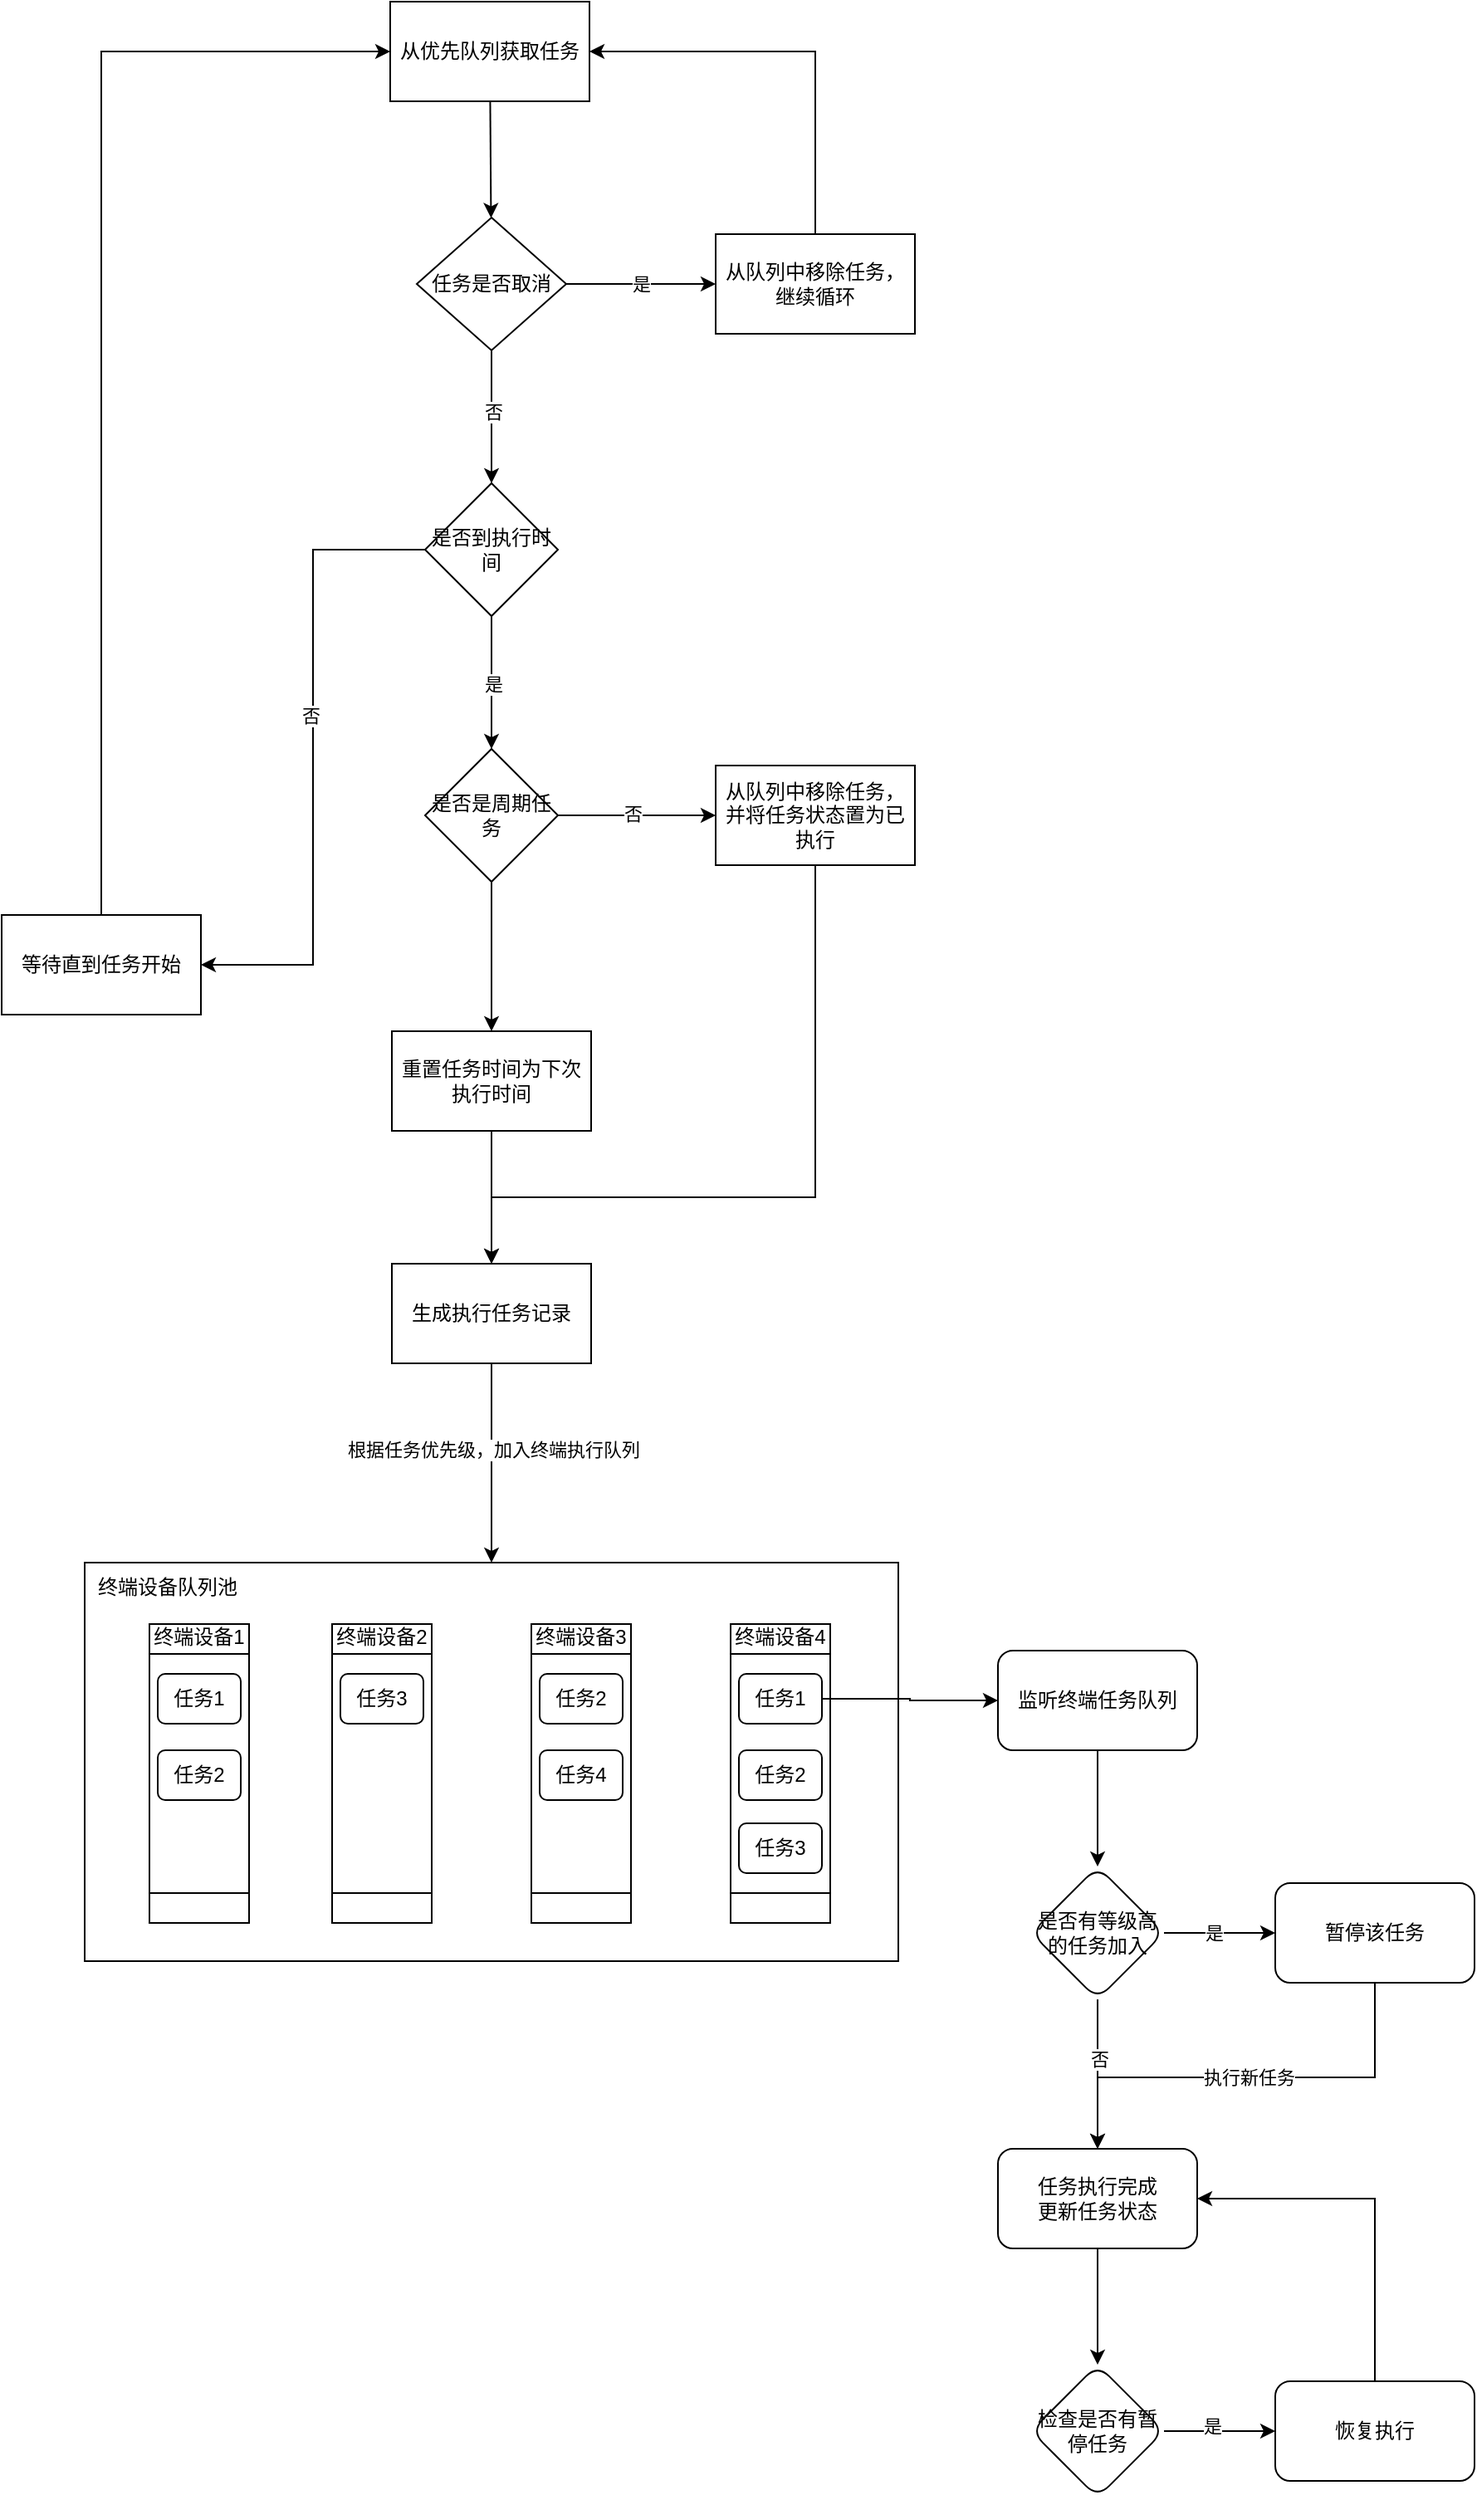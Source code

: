 <mxfile version="20.8.14" type="github">
  <diagram name="第 1 页" id="kU9h5htd539q5a9aOrrk">
    <mxGraphModel dx="763" dy="531" grid="1" gridSize="10" guides="1" tooltips="1" connect="1" arrows="1" fold="1" page="1" pageScale="1" pageWidth="827" pageHeight="1169" math="0" shadow="0">
      <root>
        <mxCell id="0" />
        <mxCell id="1" parent="0" />
        <mxCell id="ZIfVyA6NT1Mt5uhVDrUK-42" value="" style="edgeStyle=none;rounded=0;orthogonalLoop=1;jettySize=auto;html=1;" edge="1" parent="1" source="ZIfVyA6NT1Mt5uhVDrUK-40" target="ZIfVyA6NT1Mt5uhVDrUK-41">
          <mxGeometry relative="1" as="geometry" />
        </mxCell>
        <mxCell id="ZIfVyA6NT1Mt5uhVDrUK-40" value="从优先队列获取任务" style="rounded=0;whiteSpace=wrap;html=1;" vertex="1" parent="1">
          <mxGeometry x="294" y="50" width="120" height="60" as="geometry" />
        </mxCell>
        <mxCell id="ZIfVyA6NT1Mt5uhVDrUK-44" value="是" style="edgeStyle=none;rounded=0;orthogonalLoop=1;jettySize=auto;html=1;" edge="1" parent="1" source="ZIfVyA6NT1Mt5uhVDrUK-41" target="ZIfVyA6NT1Mt5uhVDrUK-43">
          <mxGeometry relative="1" as="geometry" />
        </mxCell>
        <mxCell id="ZIfVyA6NT1Mt5uhVDrUK-47" value="" style="edgeStyle=orthogonalEdgeStyle;rounded=0;orthogonalLoop=1;jettySize=auto;html=1;" edge="1" parent="1" source="ZIfVyA6NT1Mt5uhVDrUK-41" target="ZIfVyA6NT1Mt5uhVDrUK-46">
          <mxGeometry relative="1" as="geometry" />
        </mxCell>
        <mxCell id="ZIfVyA6NT1Mt5uhVDrUK-54" value="否" style="edgeLabel;html=1;align=center;verticalAlign=middle;resizable=0;points=[];" vertex="1" connectable="0" parent="ZIfVyA6NT1Mt5uhVDrUK-47">
          <mxGeometry x="-0.07" y="1" relative="1" as="geometry">
            <mxPoint as="offset" />
          </mxGeometry>
        </mxCell>
        <mxCell id="ZIfVyA6NT1Mt5uhVDrUK-41" value="任务是否取消" style="rhombus;whiteSpace=wrap;html=1;rounded=0;" vertex="1" parent="1">
          <mxGeometry x="310" y="180" width="90" height="80" as="geometry" />
        </mxCell>
        <mxCell id="ZIfVyA6NT1Mt5uhVDrUK-45" style="edgeStyle=orthogonalEdgeStyle;rounded=0;orthogonalLoop=1;jettySize=auto;html=1;exitX=0.5;exitY=0;exitDx=0;exitDy=0;" edge="1" parent="1" source="ZIfVyA6NT1Mt5uhVDrUK-43" target="ZIfVyA6NT1Mt5uhVDrUK-40">
          <mxGeometry relative="1" as="geometry">
            <Array as="points">
              <mxPoint x="550" y="80" />
            </Array>
          </mxGeometry>
        </mxCell>
        <mxCell id="ZIfVyA6NT1Mt5uhVDrUK-43" value="从队列中移除任务，继续循环" style="whiteSpace=wrap;html=1;rounded=0;" vertex="1" parent="1">
          <mxGeometry x="490" y="190" width="120" height="60" as="geometry" />
        </mxCell>
        <mxCell id="ZIfVyA6NT1Mt5uhVDrUK-49" value="" style="edgeStyle=orthogonalEdgeStyle;rounded=0;orthogonalLoop=1;jettySize=auto;html=1;" edge="1" parent="1" source="ZIfVyA6NT1Mt5uhVDrUK-46" target="ZIfVyA6NT1Mt5uhVDrUK-48">
          <mxGeometry relative="1" as="geometry" />
        </mxCell>
        <mxCell id="ZIfVyA6NT1Mt5uhVDrUK-55" value="是" style="edgeLabel;html=1;align=center;verticalAlign=middle;resizable=0;points=[];" vertex="1" connectable="0" parent="ZIfVyA6NT1Mt5uhVDrUK-49">
          <mxGeometry x="0.01" y="1" relative="1" as="geometry">
            <mxPoint as="offset" />
          </mxGeometry>
        </mxCell>
        <mxCell id="ZIfVyA6NT1Mt5uhVDrUK-51" value="" style="edgeStyle=orthogonalEdgeStyle;rounded=0;orthogonalLoop=1;jettySize=auto;html=1;entryX=1;entryY=0.5;entryDx=0;entryDy=0;" edge="1" parent="1" source="ZIfVyA6NT1Mt5uhVDrUK-46" target="ZIfVyA6NT1Mt5uhVDrUK-50">
          <mxGeometry relative="1" as="geometry" />
        </mxCell>
        <mxCell id="ZIfVyA6NT1Mt5uhVDrUK-52" value="否" style="edgeLabel;html=1;align=center;verticalAlign=middle;resizable=0;points=[];" vertex="1" connectable="0" parent="ZIfVyA6NT1Mt5uhVDrUK-51">
          <mxGeometry x="-0.13" y="-2" relative="1" as="geometry">
            <mxPoint as="offset" />
          </mxGeometry>
        </mxCell>
        <mxCell id="ZIfVyA6NT1Mt5uhVDrUK-46" value="是否到执行时间" style="rhombus;whiteSpace=wrap;html=1;rounded=0;" vertex="1" parent="1">
          <mxGeometry x="315" y="340" width="80" height="80" as="geometry" />
        </mxCell>
        <mxCell id="ZIfVyA6NT1Mt5uhVDrUK-57" value="" style="edgeStyle=orthogonalEdgeStyle;rounded=0;orthogonalLoop=1;jettySize=auto;html=1;" edge="1" parent="1" source="ZIfVyA6NT1Mt5uhVDrUK-48" target="ZIfVyA6NT1Mt5uhVDrUK-56">
          <mxGeometry relative="1" as="geometry" />
        </mxCell>
        <mxCell id="ZIfVyA6NT1Mt5uhVDrUK-58" value="否" style="edgeLabel;html=1;align=center;verticalAlign=middle;resizable=0;points=[];" vertex="1" connectable="0" parent="ZIfVyA6NT1Mt5uhVDrUK-57">
          <mxGeometry x="-0.057" y="1" relative="1" as="geometry">
            <mxPoint as="offset" />
          </mxGeometry>
        </mxCell>
        <mxCell id="ZIfVyA6NT1Mt5uhVDrUK-60" value="" style="edgeStyle=orthogonalEdgeStyle;rounded=0;orthogonalLoop=1;jettySize=auto;html=1;" edge="1" parent="1" source="ZIfVyA6NT1Mt5uhVDrUK-48" target="ZIfVyA6NT1Mt5uhVDrUK-59">
          <mxGeometry relative="1" as="geometry" />
        </mxCell>
        <mxCell id="ZIfVyA6NT1Mt5uhVDrUK-48" value="是否是周期任务" style="rhombus;whiteSpace=wrap;html=1;rounded=0;" vertex="1" parent="1">
          <mxGeometry x="315" y="500" width="80" height="80" as="geometry" />
        </mxCell>
        <mxCell id="ZIfVyA6NT1Mt5uhVDrUK-53" style="edgeStyle=orthogonalEdgeStyle;rounded=0;orthogonalLoop=1;jettySize=auto;html=1;exitX=0.5;exitY=0;exitDx=0;exitDy=0;entryX=0;entryY=0.5;entryDx=0;entryDy=0;" edge="1" parent="1" source="ZIfVyA6NT1Mt5uhVDrUK-50" target="ZIfVyA6NT1Mt5uhVDrUK-40">
          <mxGeometry relative="1" as="geometry" />
        </mxCell>
        <mxCell id="ZIfVyA6NT1Mt5uhVDrUK-50" value="等待直到任务开始" style="whiteSpace=wrap;html=1;rounded=0;" vertex="1" parent="1">
          <mxGeometry x="60" y="600" width="120" height="60" as="geometry" />
        </mxCell>
        <mxCell id="ZIfVyA6NT1Mt5uhVDrUK-63" style="edgeStyle=orthogonalEdgeStyle;rounded=0;orthogonalLoop=1;jettySize=auto;html=1;exitX=0.5;exitY=1;exitDx=0;exitDy=0;entryX=0.5;entryY=0;entryDx=0;entryDy=0;" edge="1" parent="1" source="ZIfVyA6NT1Mt5uhVDrUK-56" target="ZIfVyA6NT1Mt5uhVDrUK-61">
          <mxGeometry relative="1" as="geometry">
            <Array as="points">
              <mxPoint x="550" y="770" />
              <mxPoint x="355" y="770" />
            </Array>
          </mxGeometry>
        </mxCell>
        <mxCell id="ZIfVyA6NT1Mt5uhVDrUK-56" value="从队列中移除任务，并将任务状态置为已执行" style="whiteSpace=wrap;html=1;rounded=0;" vertex="1" parent="1">
          <mxGeometry x="490" y="510" width="120" height="60" as="geometry" />
        </mxCell>
        <mxCell id="ZIfVyA6NT1Mt5uhVDrUK-62" value="" style="edgeStyle=orthogonalEdgeStyle;rounded=0;orthogonalLoop=1;jettySize=auto;html=1;" edge="1" parent="1" source="ZIfVyA6NT1Mt5uhVDrUK-59" target="ZIfVyA6NT1Mt5uhVDrUK-61">
          <mxGeometry relative="1" as="geometry" />
        </mxCell>
        <mxCell id="ZIfVyA6NT1Mt5uhVDrUK-59" value="重置任务时间为下次执行时间" style="whiteSpace=wrap;html=1;rounded=0;" vertex="1" parent="1">
          <mxGeometry x="295" y="670" width="120" height="60" as="geometry" />
        </mxCell>
        <mxCell id="ZIfVyA6NT1Mt5uhVDrUK-65" value="" style="edgeStyle=orthogonalEdgeStyle;rounded=0;orthogonalLoop=1;jettySize=auto;html=1;" edge="1" parent="1" source="ZIfVyA6NT1Mt5uhVDrUK-61" target="ZIfVyA6NT1Mt5uhVDrUK-66">
          <mxGeometry relative="1" as="geometry">
            <mxPoint x="355" y="940" as="targetPoint" />
          </mxGeometry>
        </mxCell>
        <mxCell id="ZIfVyA6NT1Mt5uhVDrUK-91" value="根据任务优先级，加入终端执行队列" style="edgeLabel;html=1;align=center;verticalAlign=middle;resizable=0;points=[];" vertex="1" connectable="0" parent="ZIfVyA6NT1Mt5uhVDrUK-65">
          <mxGeometry x="-0.137" y="1" relative="1" as="geometry">
            <mxPoint as="offset" />
          </mxGeometry>
        </mxCell>
        <mxCell id="ZIfVyA6NT1Mt5uhVDrUK-61" value="生成执行任务记录" style="whiteSpace=wrap;html=1;rounded=0;" vertex="1" parent="1">
          <mxGeometry x="295" y="810" width="120" height="60" as="geometry" />
        </mxCell>
        <mxCell id="ZIfVyA6NT1Mt5uhVDrUK-66" value="" style="whiteSpace=wrap;html=1;rounded=0;" vertex="1" parent="1">
          <mxGeometry x="110" y="990" width="490" height="240" as="geometry" />
        </mxCell>
        <mxCell id="ZIfVyA6NT1Mt5uhVDrUK-70" value="" style="shape=process;whiteSpace=wrap;html=1;backgroundOutline=1;rotation=90;" vertex="1" parent="1">
          <mxGeometry x="89" y="1087" width="180" height="60" as="geometry" />
        </mxCell>
        <mxCell id="ZIfVyA6NT1Mt5uhVDrUK-71" value="终端设备1" style="text;html=1;strokeColor=none;fillColor=none;align=center;verticalAlign=middle;whiteSpace=wrap;rounded=0;" vertex="1" parent="1">
          <mxGeometry x="149" y="1020" width="60" height="30" as="geometry" />
        </mxCell>
        <mxCell id="ZIfVyA6NT1Mt5uhVDrUK-72" value="任务1" style="rounded=1;whiteSpace=wrap;html=1;" vertex="1" parent="1">
          <mxGeometry x="154" y="1057" width="50" height="30" as="geometry" />
        </mxCell>
        <mxCell id="ZIfVyA6NT1Mt5uhVDrUK-73" value="任务2" style="rounded=1;whiteSpace=wrap;html=1;" vertex="1" parent="1">
          <mxGeometry x="154" y="1103" width="50" height="30" as="geometry" />
        </mxCell>
        <mxCell id="ZIfVyA6NT1Mt5uhVDrUK-75" value="" style="shape=process;whiteSpace=wrap;html=1;backgroundOutline=1;rotation=90;" vertex="1" parent="1">
          <mxGeometry x="199" y="1087" width="180" height="60" as="geometry" />
        </mxCell>
        <mxCell id="ZIfVyA6NT1Mt5uhVDrUK-76" value="终端设备2" style="text;html=1;strokeColor=none;fillColor=none;align=center;verticalAlign=middle;whiteSpace=wrap;rounded=0;" vertex="1" parent="1">
          <mxGeometry x="259" y="1020" width="60" height="30" as="geometry" />
        </mxCell>
        <mxCell id="ZIfVyA6NT1Mt5uhVDrUK-77" value="任务3" style="rounded=1;whiteSpace=wrap;html=1;" vertex="1" parent="1">
          <mxGeometry x="264" y="1057" width="50" height="30" as="geometry" />
        </mxCell>
        <mxCell id="ZIfVyA6NT1Mt5uhVDrUK-80" value="" style="shape=process;whiteSpace=wrap;html=1;backgroundOutline=1;rotation=90;" vertex="1" parent="1">
          <mxGeometry x="319" y="1087" width="180" height="60" as="geometry" />
        </mxCell>
        <mxCell id="ZIfVyA6NT1Mt5uhVDrUK-81" value="终端设备3" style="text;html=1;strokeColor=none;fillColor=none;align=center;verticalAlign=middle;whiteSpace=wrap;rounded=0;" vertex="1" parent="1">
          <mxGeometry x="379" y="1020" width="60" height="30" as="geometry" />
        </mxCell>
        <mxCell id="ZIfVyA6NT1Mt5uhVDrUK-82" value="任务2" style="rounded=1;whiteSpace=wrap;html=1;" vertex="1" parent="1">
          <mxGeometry x="384" y="1057" width="50" height="30" as="geometry" />
        </mxCell>
        <mxCell id="ZIfVyA6NT1Mt5uhVDrUK-83" value="任务4" style="rounded=1;whiteSpace=wrap;html=1;" vertex="1" parent="1">
          <mxGeometry x="384" y="1103" width="50" height="30" as="geometry" />
        </mxCell>
        <mxCell id="ZIfVyA6NT1Mt5uhVDrUK-85" value="" style="shape=process;whiteSpace=wrap;html=1;backgroundOutline=1;rotation=90;" vertex="1" parent="1">
          <mxGeometry x="439" y="1087" width="180" height="60" as="geometry" />
        </mxCell>
        <mxCell id="ZIfVyA6NT1Mt5uhVDrUK-86" value="终端设备4" style="text;html=1;strokeColor=none;fillColor=none;align=center;verticalAlign=middle;whiteSpace=wrap;rounded=0;" vertex="1" parent="1">
          <mxGeometry x="499" y="1020" width="60" height="30" as="geometry" />
        </mxCell>
        <mxCell id="ZIfVyA6NT1Mt5uhVDrUK-101" value="" style="edgeStyle=orthogonalEdgeStyle;rounded=0;orthogonalLoop=1;jettySize=auto;html=1;" edge="1" parent="1" source="ZIfVyA6NT1Mt5uhVDrUK-87" target="ZIfVyA6NT1Mt5uhVDrUK-100">
          <mxGeometry relative="1" as="geometry" />
        </mxCell>
        <mxCell id="ZIfVyA6NT1Mt5uhVDrUK-87" value="任务1" style="rounded=1;whiteSpace=wrap;html=1;" vertex="1" parent="1">
          <mxGeometry x="504" y="1057" width="50" height="30" as="geometry" />
        </mxCell>
        <mxCell id="ZIfVyA6NT1Mt5uhVDrUK-88" value="任务2" style="rounded=1;whiteSpace=wrap;html=1;" vertex="1" parent="1">
          <mxGeometry x="504" y="1103" width="50" height="30" as="geometry" />
        </mxCell>
        <mxCell id="ZIfVyA6NT1Mt5uhVDrUK-89" value="任务3" style="rounded=1;whiteSpace=wrap;html=1;" vertex="1" parent="1">
          <mxGeometry x="504" y="1147" width="50" height="30" as="geometry" />
        </mxCell>
        <mxCell id="ZIfVyA6NT1Mt5uhVDrUK-90" value="终端设备队列池" style="text;html=1;strokeColor=none;fillColor=none;align=center;verticalAlign=middle;whiteSpace=wrap;rounded=0;" vertex="1" parent="1">
          <mxGeometry x="110" y="990" width="100" height="30" as="geometry" />
        </mxCell>
        <mxCell id="ZIfVyA6NT1Mt5uhVDrUK-103" value="" style="edgeStyle=orthogonalEdgeStyle;rounded=0;orthogonalLoop=1;jettySize=auto;html=1;" edge="1" parent="1" source="ZIfVyA6NT1Mt5uhVDrUK-100" target="ZIfVyA6NT1Mt5uhVDrUK-102">
          <mxGeometry relative="1" as="geometry" />
        </mxCell>
        <mxCell id="ZIfVyA6NT1Mt5uhVDrUK-100" value="监听终端任务队列" style="whiteSpace=wrap;html=1;rounded=1;" vertex="1" parent="1">
          <mxGeometry x="660" y="1043" width="120" height="60" as="geometry" />
        </mxCell>
        <mxCell id="ZIfVyA6NT1Mt5uhVDrUK-105" value="" style="edgeStyle=orthogonalEdgeStyle;rounded=0;orthogonalLoop=1;jettySize=auto;html=1;" edge="1" parent="1" source="ZIfVyA6NT1Mt5uhVDrUK-102" target="ZIfVyA6NT1Mt5uhVDrUK-104">
          <mxGeometry relative="1" as="geometry" />
        </mxCell>
        <mxCell id="ZIfVyA6NT1Mt5uhVDrUK-106" value="否" style="edgeLabel;html=1;align=center;verticalAlign=middle;resizable=0;points=[];" vertex="1" connectable="0" parent="ZIfVyA6NT1Mt5uhVDrUK-105">
          <mxGeometry x="-0.209" y="1" relative="1" as="geometry">
            <mxPoint as="offset" />
          </mxGeometry>
        </mxCell>
        <mxCell id="ZIfVyA6NT1Mt5uhVDrUK-108" value="" style="edgeStyle=orthogonalEdgeStyle;rounded=0;orthogonalLoop=1;jettySize=auto;html=1;" edge="1" parent="1" source="ZIfVyA6NT1Mt5uhVDrUK-102" target="ZIfVyA6NT1Mt5uhVDrUK-107">
          <mxGeometry relative="1" as="geometry" />
        </mxCell>
        <mxCell id="ZIfVyA6NT1Mt5uhVDrUK-109" value="是" style="edgeLabel;html=1;align=center;verticalAlign=middle;resizable=0;points=[];" vertex="1" connectable="0" parent="ZIfVyA6NT1Mt5uhVDrUK-108">
          <mxGeometry x="-0.1" relative="1" as="geometry">
            <mxPoint as="offset" />
          </mxGeometry>
        </mxCell>
        <mxCell id="ZIfVyA6NT1Mt5uhVDrUK-102" value="是否有等级高的任务加入" style="rhombus;whiteSpace=wrap;html=1;rounded=1;" vertex="1" parent="1">
          <mxGeometry x="680" y="1173" width="80" height="80" as="geometry" />
        </mxCell>
        <mxCell id="ZIfVyA6NT1Mt5uhVDrUK-114" value="" style="edgeStyle=orthogonalEdgeStyle;rounded=0;orthogonalLoop=1;jettySize=auto;html=1;" edge="1" parent="1" source="ZIfVyA6NT1Mt5uhVDrUK-104" target="ZIfVyA6NT1Mt5uhVDrUK-113">
          <mxGeometry relative="1" as="geometry" />
        </mxCell>
        <mxCell id="ZIfVyA6NT1Mt5uhVDrUK-104" value="任务执行完成&lt;br&gt;更新任务状态" style="whiteSpace=wrap;html=1;rounded=1;" vertex="1" parent="1">
          <mxGeometry x="660" y="1343" width="120" height="60" as="geometry" />
        </mxCell>
        <mxCell id="ZIfVyA6NT1Mt5uhVDrUK-110" value="执行新任务" style="edgeStyle=orthogonalEdgeStyle;rounded=0;orthogonalLoop=1;jettySize=auto;html=1;exitX=0.5;exitY=1;exitDx=0;exitDy=0;entryX=0.5;entryY=0;entryDx=0;entryDy=0;" edge="1" parent="1" source="ZIfVyA6NT1Mt5uhVDrUK-107" target="ZIfVyA6NT1Mt5uhVDrUK-104">
          <mxGeometry relative="1" as="geometry">
            <Array as="points">
              <mxPoint x="887" y="1300" />
              <mxPoint x="720" y="1300" />
            </Array>
          </mxGeometry>
        </mxCell>
        <mxCell id="ZIfVyA6NT1Mt5uhVDrUK-107" value="暂停该任务" style="whiteSpace=wrap;html=1;rounded=1;" vertex="1" parent="1">
          <mxGeometry x="827" y="1183" width="120" height="60" as="geometry" />
        </mxCell>
        <mxCell id="ZIfVyA6NT1Mt5uhVDrUK-116" value="" style="edgeStyle=orthogonalEdgeStyle;rounded=0;orthogonalLoop=1;jettySize=auto;html=1;" edge="1" parent="1" source="ZIfVyA6NT1Mt5uhVDrUK-113" target="ZIfVyA6NT1Mt5uhVDrUK-115">
          <mxGeometry relative="1" as="geometry" />
        </mxCell>
        <mxCell id="ZIfVyA6NT1Mt5uhVDrUK-117" value="是" style="edgeLabel;html=1;align=center;verticalAlign=middle;resizable=0;points=[];" vertex="1" connectable="0" parent="ZIfVyA6NT1Mt5uhVDrUK-116">
          <mxGeometry x="-0.145" y="3" relative="1" as="geometry">
            <mxPoint as="offset" />
          </mxGeometry>
        </mxCell>
        <mxCell id="ZIfVyA6NT1Mt5uhVDrUK-113" value="检查是否有暂停任务" style="rhombus;whiteSpace=wrap;html=1;rounded=1;" vertex="1" parent="1">
          <mxGeometry x="680" y="1473" width="80" height="80" as="geometry" />
        </mxCell>
        <mxCell id="ZIfVyA6NT1Mt5uhVDrUK-118" style="edgeStyle=orthogonalEdgeStyle;rounded=0;orthogonalLoop=1;jettySize=auto;html=1;exitX=0.5;exitY=0;exitDx=0;exitDy=0;entryX=1;entryY=0.5;entryDx=0;entryDy=0;" edge="1" parent="1" source="ZIfVyA6NT1Mt5uhVDrUK-115" target="ZIfVyA6NT1Mt5uhVDrUK-104">
          <mxGeometry relative="1" as="geometry" />
        </mxCell>
        <mxCell id="ZIfVyA6NT1Mt5uhVDrUK-115" value="恢复执行" style="whiteSpace=wrap;html=1;rounded=1;" vertex="1" parent="1">
          <mxGeometry x="827" y="1483" width="120" height="60" as="geometry" />
        </mxCell>
      </root>
    </mxGraphModel>
  </diagram>
</mxfile>
